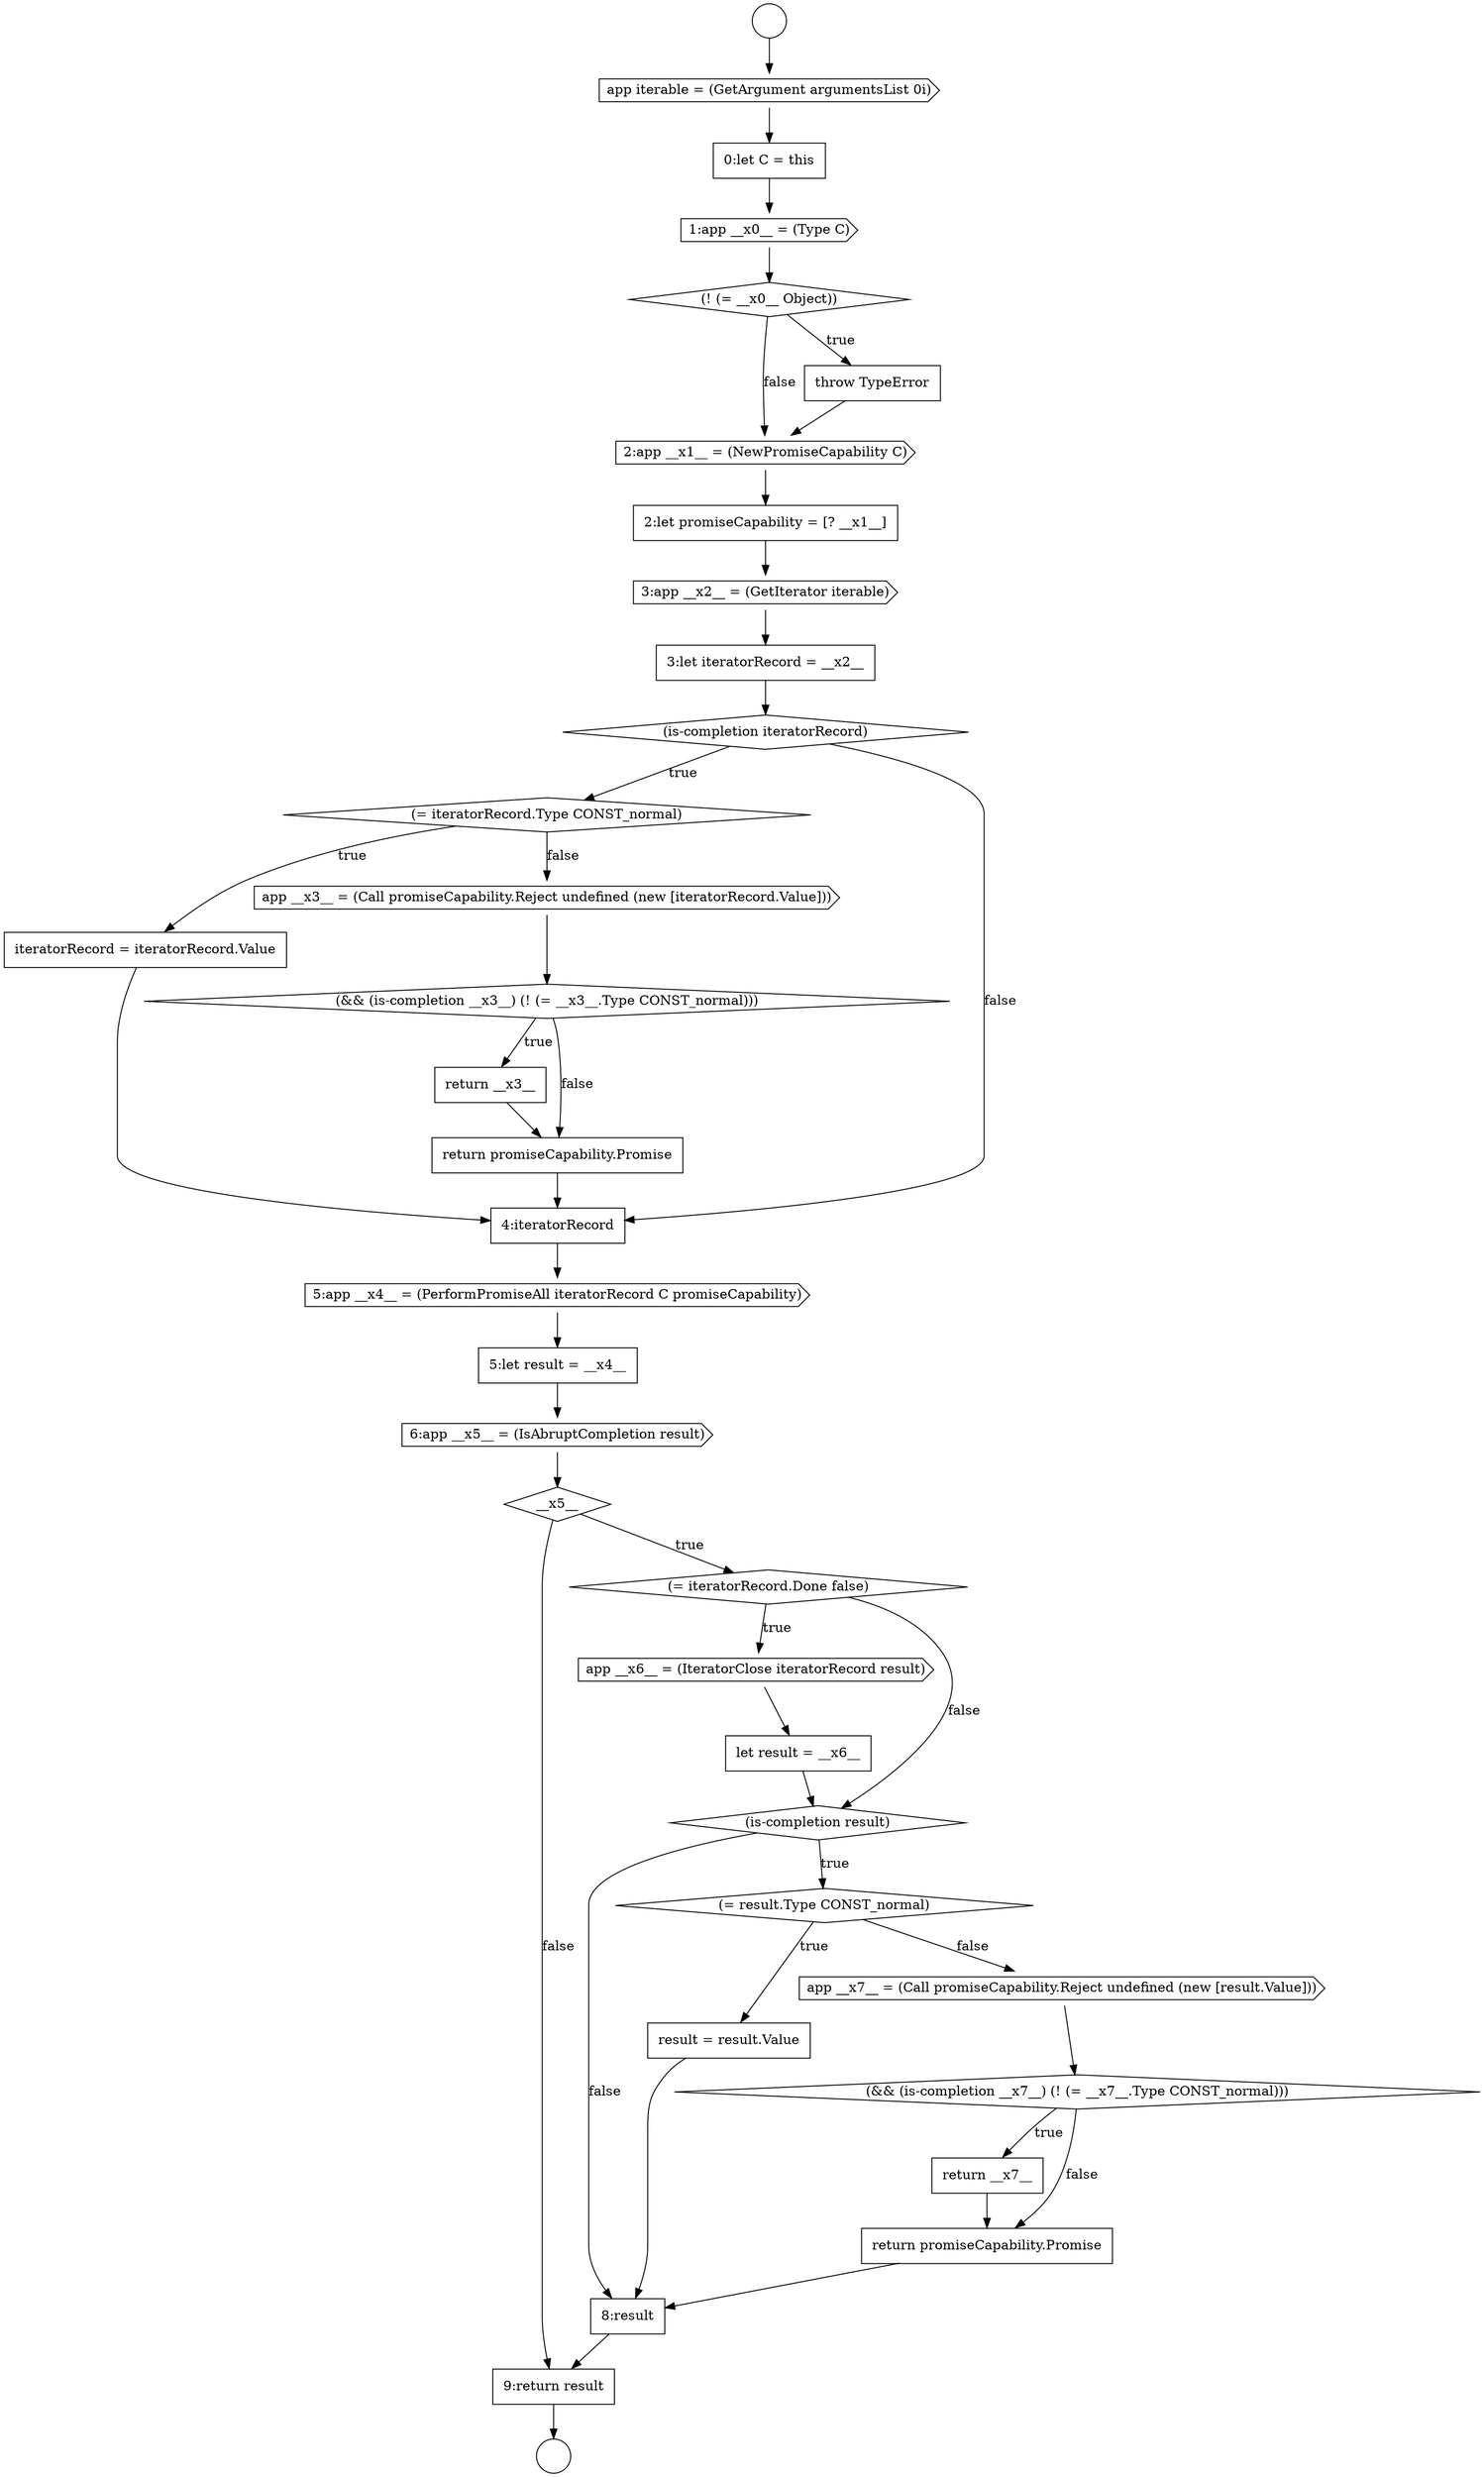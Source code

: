 digraph {
  node17411 [shape=diamond, label=<<font color="black">(= iteratorRecord.Type CONST_normal)</font>> color="black" fillcolor="white" style=filled]
  node17415 [shape=none, margin=0, label=<<font color="black">
    <table border="0" cellborder="1" cellspacing="0" cellpadding="10">
      <tr><td align="left">return __x3__</td></tr>
    </table>
  </font>> color="black" fillcolor="white" style=filled]
  node17432 [shape=none, margin=0, label=<<font color="black">
    <table border="0" cellborder="1" cellspacing="0" cellpadding="10">
      <tr><td align="left">8:result</td></tr>
    </table>
  </font>> color="black" fillcolor="white" style=filled]
  node17410 [shape=diamond, label=<<font color="black">(is-completion iteratorRecord)</font>> color="black" fillcolor="white" style=filled]
  node17423 [shape=cds, label=<<font color="black">app __x6__ = (IteratorClose iteratorRecord result)</font>> color="black" fillcolor="white" style=filled]
  node17406 [shape=cds, label=<<font color="black">2:app __x1__ = (NewPromiseCapability C)</font>> color="black" fillcolor="white" style=filled]
  node17412 [shape=none, margin=0, label=<<font color="black">
    <table border="0" cellborder="1" cellspacing="0" cellpadding="10">
      <tr><td align="left">iteratorRecord = iteratorRecord.Value</td></tr>
    </table>
  </font>> color="black" fillcolor="white" style=filled]
  node17402 [shape=none, margin=0, label=<<font color="black">
    <table border="0" cellborder="1" cellspacing="0" cellpadding="10">
      <tr><td align="left">0:let C = this</td></tr>
    </table>
  </font>> color="black" fillcolor="white" style=filled]
  node17430 [shape=none, margin=0, label=<<font color="black">
    <table border="0" cellborder="1" cellspacing="0" cellpadding="10">
      <tr><td align="left">return __x7__</td></tr>
    </table>
  </font>> color="black" fillcolor="white" style=filled]
  node17427 [shape=none, margin=0, label=<<font color="black">
    <table border="0" cellborder="1" cellspacing="0" cellpadding="10">
      <tr><td align="left">result = result.Value</td></tr>
    </table>
  </font>> color="black" fillcolor="white" style=filled]
  node17417 [shape=none, margin=0, label=<<font color="black">
    <table border="0" cellborder="1" cellspacing="0" cellpadding="10">
      <tr><td align="left">4:iteratorRecord</td></tr>
    </table>
  </font>> color="black" fillcolor="white" style=filled]
  node17409 [shape=none, margin=0, label=<<font color="black">
    <table border="0" cellborder="1" cellspacing="0" cellpadding="10">
      <tr><td align="left">3:let iteratorRecord = __x2__</td></tr>
    </table>
  </font>> color="black" fillcolor="white" style=filled]
  node17404 [shape=diamond, label=<<font color="black">(! (= __x0__ Object))</font>> color="black" fillcolor="white" style=filled]
  node17424 [shape=none, margin=0, label=<<font color="black">
    <table border="0" cellborder="1" cellspacing="0" cellpadding="10">
      <tr><td align="left">let result = __x6__</td></tr>
    </table>
  </font>> color="black" fillcolor="white" style=filled]
  node17407 [shape=none, margin=0, label=<<font color="black">
    <table border="0" cellborder="1" cellspacing="0" cellpadding="10">
      <tr><td align="left">2:let promiseCapability = [? __x1__]</td></tr>
    </table>
  </font>> color="black" fillcolor="white" style=filled]
  node17433 [shape=none, margin=0, label=<<font color="black">
    <table border="0" cellborder="1" cellspacing="0" cellpadding="10">
      <tr><td align="left">9:return result</td></tr>
    </table>
  </font>> color="black" fillcolor="white" style=filled]
  node17428 [shape=cds, label=<<font color="black">app __x7__ = (Call promiseCapability.Reject undefined (new [result.Value]))</font>> color="black" fillcolor="white" style=filled]
  node17403 [shape=cds, label=<<font color="black">1:app __x0__ = (Type C)</font>> color="black" fillcolor="white" style=filled]
  node17425 [shape=diamond, label=<<font color="black">(is-completion result)</font>> color="black" fillcolor="white" style=filled]
  node17420 [shape=cds, label=<<font color="black">6:app __x5__ = (IsAbruptCompletion result)</font>> color="black" fillcolor="white" style=filled]
  node17399 [shape=circle label=" " color="black" fillcolor="white" style=filled]
  node17429 [shape=diamond, label=<<font color="black">(&amp;&amp; (is-completion __x7__) (! (= __x7__.Type CONST_normal)))</font>> color="black" fillcolor="white" style=filled]
  node17416 [shape=none, margin=0, label=<<font color="black">
    <table border="0" cellborder="1" cellspacing="0" cellpadding="10">
      <tr><td align="left">return promiseCapability.Promise</td></tr>
    </table>
  </font>> color="black" fillcolor="white" style=filled]
  node17419 [shape=none, margin=0, label=<<font color="black">
    <table border="0" cellborder="1" cellspacing="0" cellpadding="10">
      <tr><td align="left">5:let result = __x4__</td></tr>
    </table>
  </font>> color="black" fillcolor="white" style=filled]
  node17426 [shape=diamond, label=<<font color="black">(= result.Type CONST_normal)</font>> color="black" fillcolor="white" style=filled]
  node17405 [shape=none, margin=0, label=<<font color="black">
    <table border="0" cellborder="1" cellspacing="0" cellpadding="10">
      <tr><td align="left">throw TypeError</td></tr>
    </table>
  </font>> color="black" fillcolor="white" style=filled]
  node17422 [shape=diamond, label=<<font color="black">(= iteratorRecord.Done false)</font>> color="black" fillcolor="white" style=filled]
  node17401 [shape=cds, label=<<font color="black">app iterable = (GetArgument argumentsList 0i)</font>> color="black" fillcolor="white" style=filled]
  node17418 [shape=cds, label=<<font color="black">5:app __x4__ = (PerformPromiseAll iteratorRecord C promiseCapability)</font>> color="black" fillcolor="white" style=filled]
  node17413 [shape=cds, label=<<font color="black">app __x3__ = (Call promiseCapability.Reject undefined (new [iteratorRecord.Value]))</font>> color="black" fillcolor="white" style=filled]
  node17400 [shape=circle label=" " color="black" fillcolor="white" style=filled]
  node17421 [shape=diamond, label=<<font color="black">__x5__</font>> color="black" fillcolor="white" style=filled]
  node17408 [shape=cds, label=<<font color="black">3:app __x2__ = (GetIterator iterable)</font>> color="black" fillcolor="white" style=filled]
  node17431 [shape=none, margin=0, label=<<font color="black">
    <table border="0" cellborder="1" cellspacing="0" cellpadding="10">
      <tr><td align="left">return promiseCapability.Promise</td></tr>
    </table>
  </font>> color="black" fillcolor="white" style=filled]
  node17414 [shape=diamond, label=<<font color="black">(&amp;&amp; (is-completion __x3__) (! (= __x3__.Type CONST_normal)))</font>> color="black" fillcolor="white" style=filled]
  node17429 -> node17430 [label=<<font color="black">true</font>> color="black"]
  node17429 -> node17431 [label=<<font color="black">false</font>> color="black"]
  node17419 -> node17420 [ color="black"]
  node17421 -> node17422 [label=<<font color="black">true</font>> color="black"]
  node17421 -> node17433 [label=<<font color="black">false</font>> color="black"]
  node17415 -> node17416 [ color="black"]
  node17411 -> node17412 [label=<<font color="black">true</font>> color="black"]
  node17411 -> node17413 [label=<<font color="black">false</font>> color="black"]
  node17427 -> node17432 [ color="black"]
  node17428 -> node17429 [ color="black"]
  node17402 -> node17403 [ color="black"]
  node17403 -> node17404 [ color="black"]
  node17413 -> node17414 [ color="black"]
  node17401 -> node17402 [ color="black"]
  node17422 -> node17423 [label=<<font color="black">true</font>> color="black"]
  node17422 -> node17425 [label=<<font color="black">false</font>> color="black"]
  node17408 -> node17409 [ color="black"]
  node17407 -> node17408 [ color="black"]
  node17425 -> node17426 [label=<<font color="black">true</font>> color="black"]
  node17425 -> node17432 [label=<<font color="black">false</font>> color="black"]
  node17409 -> node17410 [ color="black"]
  node17406 -> node17407 [ color="black"]
  node17420 -> node17421 [ color="black"]
  node17417 -> node17418 [ color="black"]
  node17399 -> node17401 [ color="black"]
  node17416 -> node17417 [ color="black"]
  node17404 -> node17405 [label=<<font color="black">true</font>> color="black"]
  node17404 -> node17406 [label=<<font color="black">false</font>> color="black"]
  node17418 -> node17419 [ color="black"]
  node17412 -> node17417 [ color="black"]
  node17423 -> node17424 [ color="black"]
  node17430 -> node17431 [ color="black"]
  node17433 -> node17400 [ color="black"]
  node17405 -> node17406 [ color="black"]
  node17410 -> node17411 [label=<<font color="black">true</font>> color="black"]
  node17410 -> node17417 [label=<<font color="black">false</font>> color="black"]
  node17432 -> node17433 [ color="black"]
  node17426 -> node17427 [label=<<font color="black">true</font>> color="black"]
  node17426 -> node17428 [label=<<font color="black">false</font>> color="black"]
  node17424 -> node17425 [ color="black"]
  node17414 -> node17415 [label=<<font color="black">true</font>> color="black"]
  node17414 -> node17416 [label=<<font color="black">false</font>> color="black"]
  node17431 -> node17432 [ color="black"]
}
